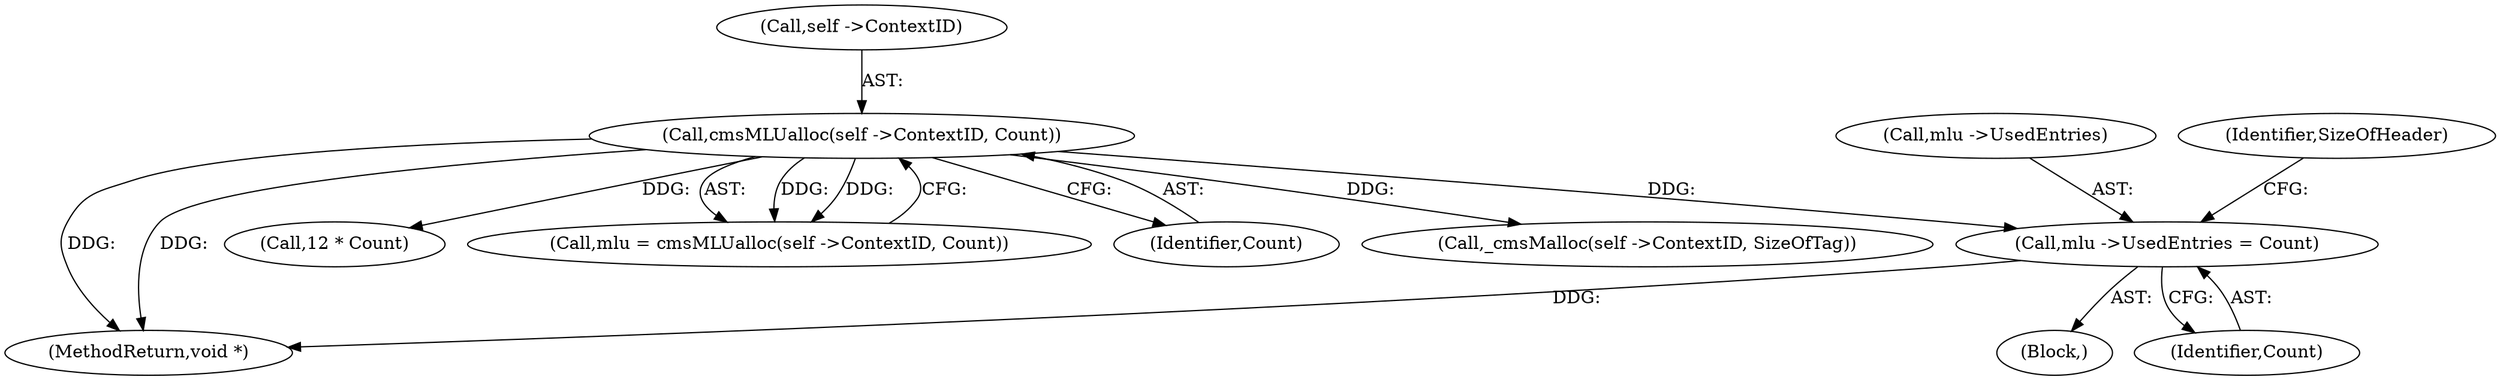 digraph "0_Little-CMS_5ca71a7bc18b6897ab21d815d15e218e204581e2@pointer" {
"1000164" [label="(Call,mlu ->UsedEntries = Count)"];
"1000153" [label="(Call,cmsMLUalloc(self ->ContextID, Count))"];
"1000168" [label="(Identifier,Count)"];
"1000321" [label="(Call,_cmsMalloc(self ->ContextID, SizeOfTag))"];
"1000374" [label="(MethodReturn,void *)"];
"1000164" [label="(Call,mlu ->UsedEntries = Count)"];
"1000154" [label="(Call,self ->ContextID)"];
"1000165" [label="(Call,mlu ->UsedEntries)"];
"1000172" [label="(Call,12 * Count)"];
"1000170" [label="(Identifier,SizeOfHeader)"];
"1000153" [label="(Call,cmsMLUalloc(self ->ContextID, Count))"];
"1000105" [label="(Block,)"];
"1000151" [label="(Call,mlu = cmsMLUalloc(self ->ContextID, Count))"];
"1000157" [label="(Identifier,Count)"];
"1000164" -> "1000105"  [label="AST: "];
"1000164" -> "1000168"  [label="CFG: "];
"1000165" -> "1000164"  [label="AST: "];
"1000168" -> "1000164"  [label="AST: "];
"1000170" -> "1000164"  [label="CFG: "];
"1000164" -> "1000374"  [label="DDG: "];
"1000153" -> "1000164"  [label="DDG: "];
"1000153" -> "1000151"  [label="AST: "];
"1000153" -> "1000157"  [label="CFG: "];
"1000154" -> "1000153"  [label="AST: "];
"1000157" -> "1000153"  [label="AST: "];
"1000151" -> "1000153"  [label="CFG: "];
"1000153" -> "1000374"  [label="DDG: "];
"1000153" -> "1000374"  [label="DDG: "];
"1000153" -> "1000151"  [label="DDG: "];
"1000153" -> "1000151"  [label="DDG: "];
"1000153" -> "1000172"  [label="DDG: "];
"1000153" -> "1000321"  [label="DDG: "];
}
